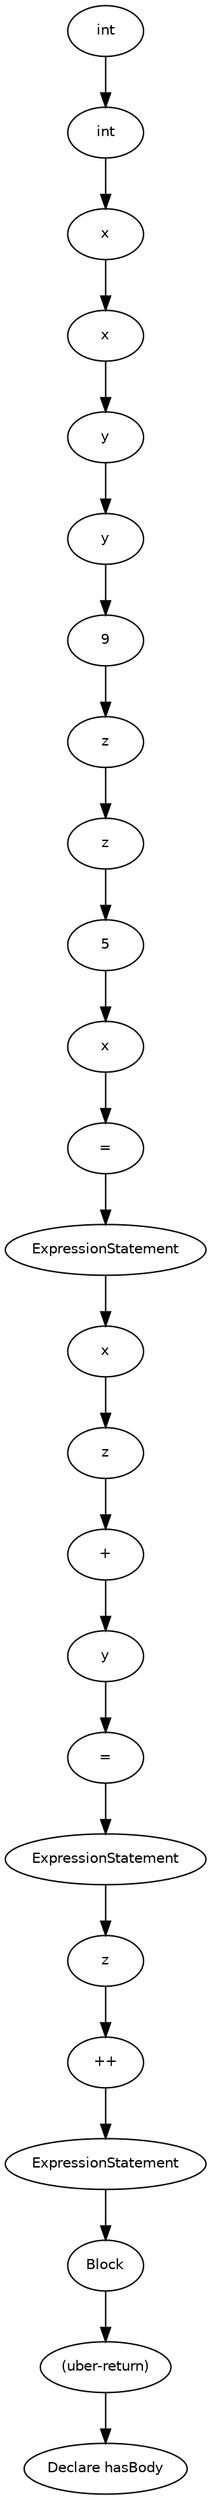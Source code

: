 digraph hasBody {
  19 [
    label = "+",
    fontname = Helvetica,
    fontsize = 10
  ];
  18 [
    label = y,
    fontname = Helvetica,
    fontsize = 10
  ];
  17 [
    label = "=",
    fontname = Helvetica,
    fontsize = 10
  ];
  16 [
    label = ExpressionStatement,
    fontname = Helvetica,
    fontsize = 10
  ];
  15 [
    label = 5,
    fontname = Helvetica,
    fontsize = 10
  ];
  14 [
    label = x,
    fontname = Helvetica,
    fontsize = 10
  ];
  13 [
    label = "=",
    fontname = Helvetica,
    fontsize = 10
  ];
  12 [
    label = ExpressionStatement,
    fontname = Helvetica,
    fontsize = 10
  ];
  11 [
    label = 9,
    fontname = Helvetica,
    fontsize = 10
  ];
  10 [
    label = z,
    fontname = Helvetica,
    fontsize = 10
  ];
  9 [
    label = z,
    fontname = Helvetica,
    fontsize = 10
  ];
  8 [
    label = y,
    fontname = Helvetica,
    fontsize = 10
  ];
  7 [
    label = y,
    fontname = Helvetica,
    fontsize = 10
  ];
  6 [
    label = x,
    fontname = Helvetica,
    fontsize = 10
  ];
  5 [
    label = x,
    fontname = Helvetica,
    fontsize = 10
  ];
  25 [
    label = Block,
    fontname = Helvetica,
    fontsize = 10
  ];
  4 [
    label = int,
    fontname = Helvetica,
    fontsize = 10
  ];
  24 [
    label = z,
    fontname = Helvetica,
    fontsize = 10
  ];
  3 [
    label = int,
    fontname = Helvetica,
    fontsize = 10
  ];
  2 [
    label = "(uber-return)",
    fontname = Helvetica,
    fontsize = 10
  ];
  23 [
    label = "++",
    fontname = Helvetica,
    fontsize = 10
  ];
  22 [
    label = ExpressionStatement,
    fontname = Helvetica,
    fontsize = 10
  ];
  0 [
    label = "Declare hasBody",
    fontname = Helvetica,
    fontsize = 10
  ];
  21 [
    label = z,
    fontname = Helvetica,
    fontsize = 10
  ];
  20 [
    label = x,
    fontname = Helvetica,
    fontsize = 10
  ];
  6 -> 5 [
    label = ""
  ];
  4 -> 6 [
    label = ""
  ];
  18 -> 17 [
    label = ""
  ];
  3 -> 4 [
    label = ""
  ];
  7 -> 11 [
    label = ""
  ];
  20 -> 21 [
    label = ""
  ];
  19 -> 18 [
    label = ""
  ];
  8 -> 7 [
    label = ""
  ];
  21 -> 19 [
    label = ""
  ];
  24 -> 23 [
    label = ""
  ];
  16 -> 24 [
    label = ""
  ];
  9 -> 15 [
    label = ""
  ];
  17 -> 16 [
    label = ""
  ];
  10 -> 9 [
    label = ""
  ];
  11 -> 10 [
    label = ""
  ];
  2 -> 0 [
    label = ""
  ];
  25 -> 2 [
    label = ""
  ];
  12 -> 20 [
    label = ""
  ];
  22 -> 25 [
    label = ""
  ];
  13 -> 12 [
    label = ""
  ];
  23 -> 22 [
    label = ""
  ];
  14 -> 13 [
    label = ""
  ];
  15 -> 14 [
    label = ""
  ];
  5 -> 8 [
    label = ""
  ];
}
